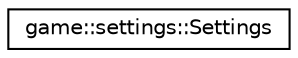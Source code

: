 digraph "Graphical Class Hierarchy"
{
 // LATEX_PDF_SIZE
  edge [fontname="Helvetica",fontsize="10",labelfontname="Helvetica",labelfontsize="10"];
  node [fontname="Helvetica",fontsize="10",shape=record];
  rankdir="LR";
  Node0 [label="game::settings::Settings",height=0.2,width=0.4,color="black", fillcolor="white", style="filled",URL="$classgame_1_1settings_1_1_settings.html",tooltip="Settings common to the game."];
}
